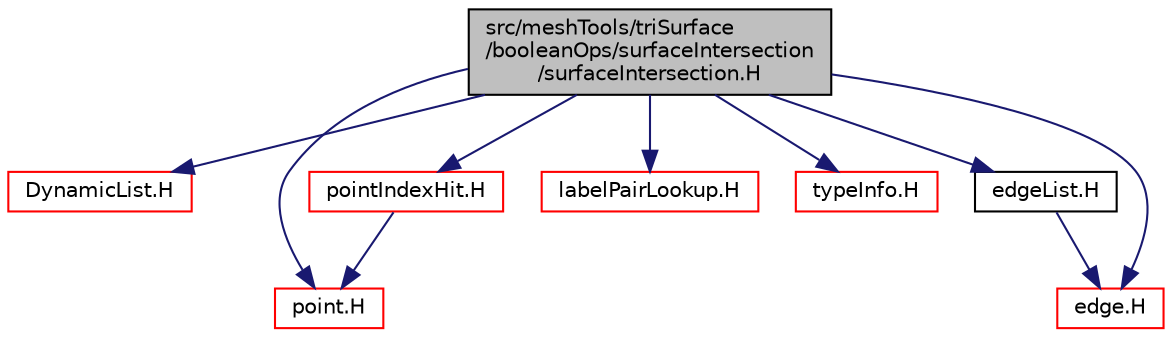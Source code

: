 digraph "src/meshTools/triSurface/booleanOps/surfaceIntersection/surfaceIntersection.H"
{
  bgcolor="transparent";
  edge [fontname="Helvetica",fontsize="10",labelfontname="Helvetica",labelfontsize="10"];
  node [fontname="Helvetica",fontsize="10",shape=record];
  Node0 [label="src/meshTools/triSurface\l/booleanOps/surfaceIntersection\l/surfaceIntersection.H",height=0.2,width=0.4,color="black", fillcolor="grey75", style="filled", fontcolor="black"];
  Node0 -> Node1 [color="midnightblue",fontsize="10",style="solid",fontname="Helvetica"];
  Node1 [label="DynamicList.H",height=0.2,width=0.4,color="red",URL="$a09335.html"];
  Node0 -> Node64 [color="midnightblue",fontsize="10",style="solid",fontname="Helvetica"];
  Node64 [label="point.H",height=0.2,width=0.4,color="red",URL="$a12827.html"];
  Node0 -> Node73 [color="midnightblue",fontsize="10",style="solid",fontname="Helvetica"];
  Node73 [label="edge.H",height=0.2,width=0.4,color="red",URL="$a12059.html"];
  Node0 -> Node149 [color="midnightblue",fontsize="10",style="solid",fontname="Helvetica"];
  Node149 [label="labelPairLookup.H",height=0.2,width=0.4,color="red",URL="$a17438.html"];
  Node0 -> Node135 [color="midnightblue",fontsize="10",style="solid",fontname="Helvetica"];
  Node135 [label="typeInfo.H",height=0.2,width=0.4,color="red",URL="$a10055.html"];
  Node0 -> Node150 [color="midnightblue",fontsize="10",style="solid",fontname="Helvetica"];
  Node150 [label="edgeList.H",height=0.2,width=0.4,color="black",URL="$a12071.html"];
  Node150 -> Node73 [color="midnightblue",fontsize="10",style="solid",fontname="Helvetica"];
  Node0 -> Node151 [color="midnightblue",fontsize="10",style="solid",fontname="Helvetica"];
  Node151 [label="pointIndexHit.H",height=0.2,width=0.4,color="red",URL="$a12812.html"];
  Node151 -> Node64 [color="midnightblue",fontsize="10",style="solid",fontname="Helvetica"];
}
